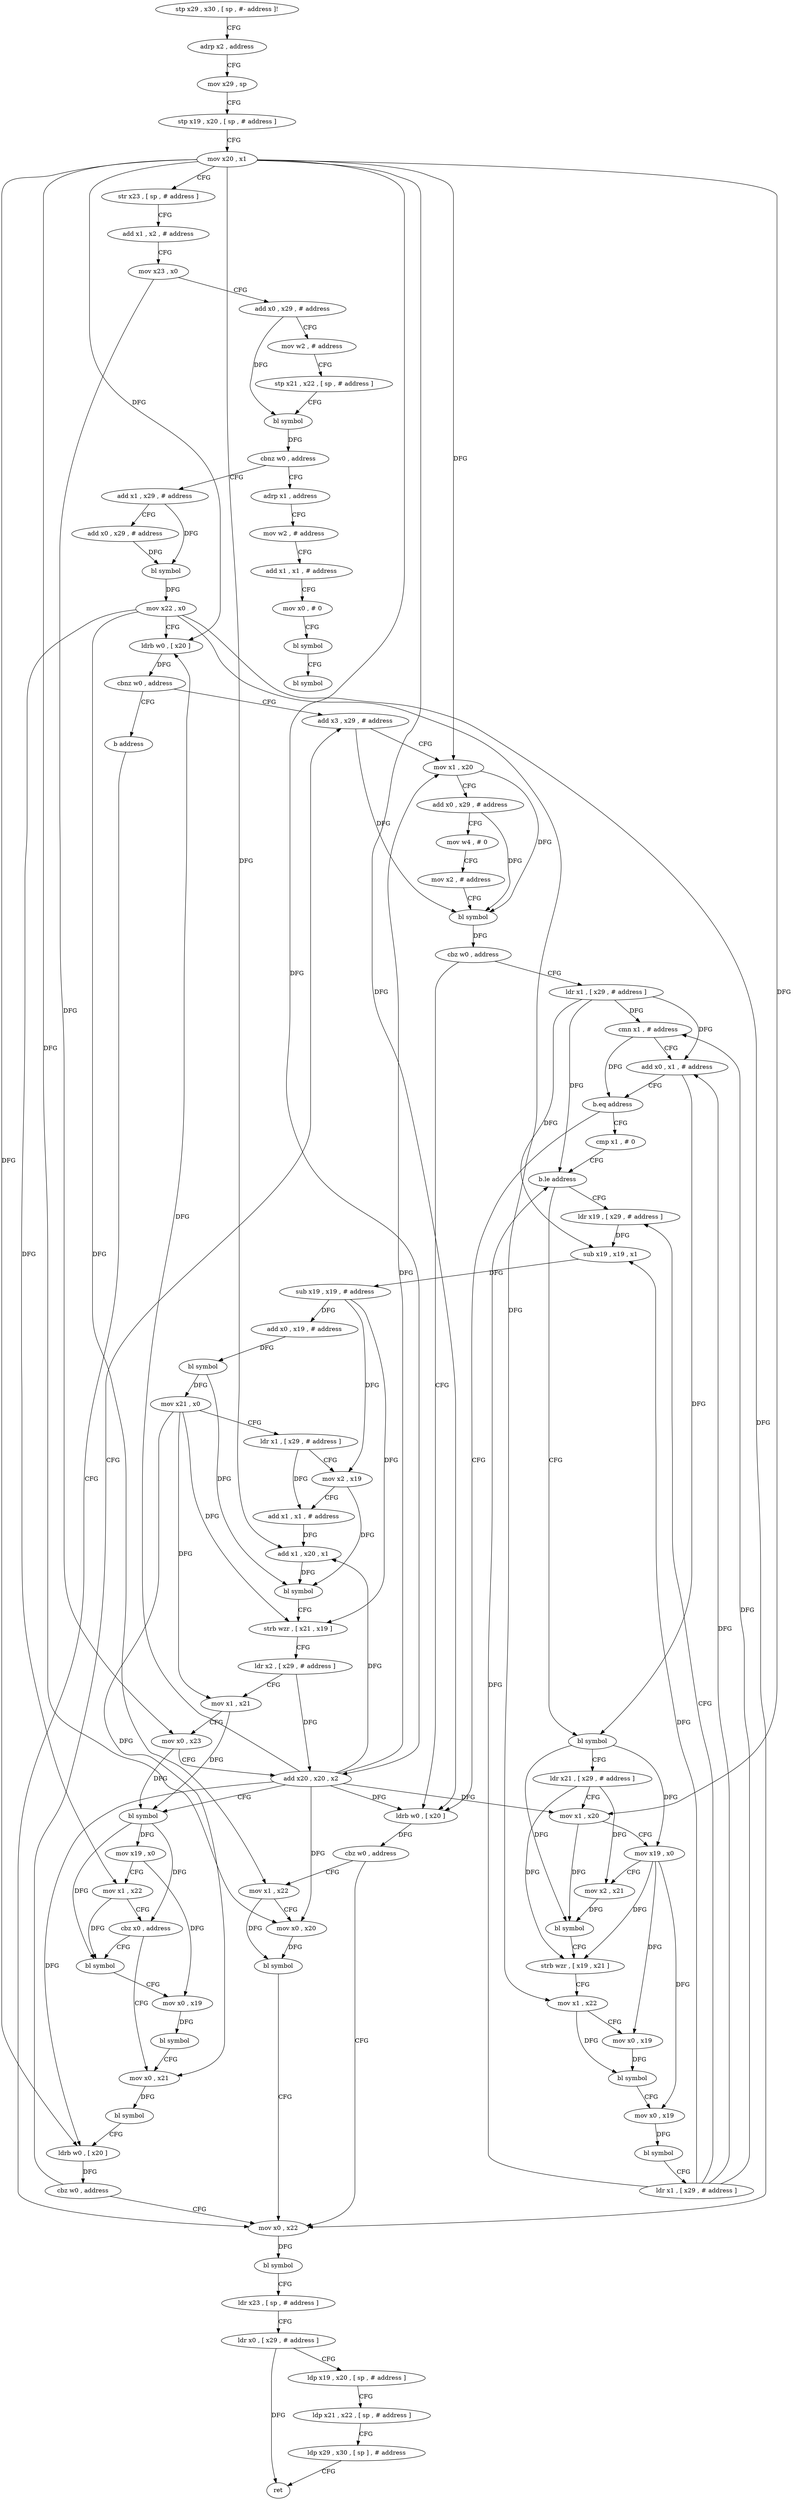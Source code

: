digraph "func" {
"4217184" [label = "stp x29 , x30 , [ sp , #- address ]!" ]
"4217188" [label = "adrp x2 , address" ]
"4217192" [label = "mov x29 , sp" ]
"4217196" [label = "stp x19 , x20 , [ sp , # address ]" ]
"4217200" [label = "mov x20 , x1" ]
"4217204" [label = "str x23 , [ sp , # address ]" ]
"4217208" [label = "add x1 , x2 , # address" ]
"4217212" [label = "mov x23 , x0" ]
"4217216" [label = "add x0 , x29 , # address" ]
"4217220" [label = "mov w2 , # address" ]
"4217224" [label = "stp x21 , x22 , [ sp , # address ]" ]
"4217228" [label = "bl symbol" ]
"4217232" [label = "cbnz w0 , address" ]
"4217528" [label = "adrp x1 , address" ]
"4217236" [label = "add x1 , x29 , # address" ]
"4217532" [label = "mov w2 , # address" ]
"4217536" [label = "add x1 , x1 , # address" ]
"4217540" [label = "mov x0 , # 0" ]
"4217544" [label = "bl symbol" ]
"4217548" [label = "bl symbol" ]
"4217240" [label = "add x0 , x29 , # address" ]
"4217244" [label = "bl symbol" ]
"4217248" [label = "mov x22 , x0" ]
"4217252" [label = "ldrb w0 , [ x20 ]" ]
"4217256" [label = "cbnz w0 , address" ]
"4217448" [label = "add x3 , x29 , # address" ]
"4217260" [label = "b address" ]
"4217452" [label = "mov x1 , x20" ]
"4217456" [label = "add x0 , x29 , # address" ]
"4217460" [label = "mov w4 , # 0" ]
"4217464" [label = "mov x2 , # address" ]
"4217468" [label = "bl symbol" ]
"4217472" [label = "cbz w0 , address" ]
"4217264" [label = "ldr x1 , [ x29 , # address ]" ]
"4217476" [label = "ldrb w0 , [ x20 ]" ]
"4217496" [label = "mov x0 , x22" ]
"4217268" [label = "cmn x1 , # address" ]
"4217272" [label = "add x0 , x1 , # address" ]
"4217276" [label = "b.eq address" ]
"4217280" [label = "cmp x1 , # 0" ]
"4217480" [label = "cbz w0 , address" ]
"4217484" [label = "mov x1 , x22" ]
"4217500" [label = "bl symbol" ]
"4217504" [label = "ldr x23 , [ sp , # address ]" ]
"4217508" [label = "ldr x0 , [ x29 , # address ]" ]
"4217512" [label = "ldp x19 , x20 , [ sp , # address ]" ]
"4217516" [label = "ldp x21 , x22 , [ sp , # address ]" ]
"4217520" [label = "ldp x29 , x30 , [ sp ] , # address" ]
"4217524" [label = "ret" ]
"4217284" [label = "b.le address" ]
"4217340" [label = "ldr x19 , [ x29 , # address ]" ]
"4217288" [label = "bl symbol" ]
"4217488" [label = "mov x0 , x20" ]
"4217492" [label = "bl symbol" ]
"4217344" [label = "sub x19 , x19 , x1" ]
"4217348" [label = "sub x19 , x19 , # address" ]
"4217352" [label = "add x0 , x19 , # address" ]
"4217356" [label = "bl symbol" ]
"4217360" [label = "mov x21 , x0" ]
"4217364" [label = "ldr x1 , [ x29 , # address ]" ]
"4217368" [label = "mov x2 , x19" ]
"4217372" [label = "add x1 , x1 , # address" ]
"4217376" [label = "add x1 , x20 , x1" ]
"4217380" [label = "bl symbol" ]
"4217384" [label = "strb wzr , [ x21 , x19 ]" ]
"4217388" [label = "ldr x2 , [ x29 , # address ]" ]
"4217392" [label = "mov x1 , x21" ]
"4217396" [label = "mov x0 , x23" ]
"4217400" [label = "add x20 , x20 , x2" ]
"4217404" [label = "bl symbol" ]
"4217408" [label = "mov x19 , x0" ]
"4217412" [label = "mov x1 , x22" ]
"4217416" [label = "cbz x0 , address" ]
"4217432" [label = "mov x0 , x21" ]
"4217420" [label = "bl symbol" ]
"4217292" [label = "ldr x21 , [ x29 , # address ]" ]
"4217296" [label = "mov x1 , x20" ]
"4217300" [label = "mov x19 , x0" ]
"4217304" [label = "mov x2 , x21" ]
"4217308" [label = "bl symbol" ]
"4217312" [label = "strb wzr , [ x19 , x21 ]" ]
"4217316" [label = "mov x1 , x22" ]
"4217320" [label = "mov x0 , x19" ]
"4217324" [label = "bl symbol" ]
"4217328" [label = "mov x0 , x19" ]
"4217332" [label = "bl symbol" ]
"4217336" [label = "ldr x1 , [ x29 , # address ]" ]
"4217436" [label = "bl symbol" ]
"4217440" [label = "ldrb w0 , [ x20 ]" ]
"4217444" [label = "cbz w0 , address" ]
"4217424" [label = "mov x0 , x19" ]
"4217428" [label = "bl symbol" ]
"4217184" -> "4217188" [ label = "CFG" ]
"4217188" -> "4217192" [ label = "CFG" ]
"4217192" -> "4217196" [ label = "CFG" ]
"4217196" -> "4217200" [ label = "CFG" ]
"4217200" -> "4217204" [ label = "CFG" ]
"4217200" -> "4217252" [ label = "DFG" ]
"4217200" -> "4217452" [ label = "DFG" ]
"4217200" -> "4217476" [ label = "DFG" ]
"4217200" -> "4217488" [ label = "DFG" ]
"4217200" -> "4217376" [ label = "DFG" ]
"4217200" -> "4217400" [ label = "DFG" ]
"4217200" -> "4217296" [ label = "DFG" ]
"4217200" -> "4217440" [ label = "DFG" ]
"4217204" -> "4217208" [ label = "CFG" ]
"4217208" -> "4217212" [ label = "CFG" ]
"4217212" -> "4217216" [ label = "CFG" ]
"4217212" -> "4217396" [ label = "DFG" ]
"4217216" -> "4217220" [ label = "CFG" ]
"4217216" -> "4217228" [ label = "DFG" ]
"4217220" -> "4217224" [ label = "CFG" ]
"4217224" -> "4217228" [ label = "CFG" ]
"4217228" -> "4217232" [ label = "DFG" ]
"4217232" -> "4217528" [ label = "CFG" ]
"4217232" -> "4217236" [ label = "CFG" ]
"4217528" -> "4217532" [ label = "CFG" ]
"4217236" -> "4217240" [ label = "CFG" ]
"4217236" -> "4217244" [ label = "DFG" ]
"4217532" -> "4217536" [ label = "CFG" ]
"4217536" -> "4217540" [ label = "CFG" ]
"4217540" -> "4217544" [ label = "CFG" ]
"4217544" -> "4217548" [ label = "CFG" ]
"4217240" -> "4217244" [ label = "DFG" ]
"4217244" -> "4217248" [ label = "DFG" ]
"4217248" -> "4217252" [ label = "CFG" ]
"4217248" -> "4217496" [ label = "DFG" ]
"4217248" -> "4217484" [ label = "DFG" ]
"4217248" -> "4217412" [ label = "DFG" ]
"4217248" -> "4217316" [ label = "DFG" ]
"4217252" -> "4217256" [ label = "DFG" ]
"4217256" -> "4217448" [ label = "CFG" ]
"4217256" -> "4217260" [ label = "CFG" ]
"4217448" -> "4217452" [ label = "CFG" ]
"4217448" -> "4217468" [ label = "DFG" ]
"4217260" -> "4217496" [ label = "CFG" ]
"4217452" -> "4217456" [ label = "CFG" ]
"4217452" -> "4217468" [ label = "DFG" ]
"4217456" -> "4217460" [ label = "CFG" ]
"4217456" -> "4217468" [ label = "DFG" ]
"4217460" -> "4217464" [ label = "CFG" ]
"4217464" -> "4217468" [ label = "CFG" ]
"4217468" -> "4217472" [ label = "DFG" ]
"4217472" -> "4217264" [ label = "CFG" ]
"4217472" -> "4217476" [ label = "CFG" ]
"4217264" -> "4217268" [ label = "DFG" ]
"4217264" -> "4217272" [ label = "DFG" ]
"4217264" -> "4217284" [ label = "DFG" ]
"4217264" -> "4217344" [ label = "DFG" ]
"4217476" -> "4217480" [ label = "DFG" ]
"4217496" -> "4217500" [ label = "DFG" ]
"4217268" -> "4217272" [ label = "CFG" ]
"4217268" -> "4217276" [ label = "DFG" ]
"4217272" -> "4217276" [ label = "CFG" ]
"4217272" -> "4217288" [ label = "DFG" ]
"4217276" -> "4217476" [ label = "CFG" ]
"4217276" -> "4217280" [ label = "CFG" ]
"4217280" -> "4217284" [ label = "CFG" ]
"4217480" -> "4217496" [ label = "CFG" ]
"4217480" -> "4217484" [ label = "CFG" ]
"4217484" -> "4217488" [ label = "CFG" ]
"4217484" -> "4217492" [ label = "DFG" ]
"4217500" -> "4217504" [ label = "CFG" ]
"4217504" -> "4217508" [ label = "CFG" ]
"4217508" -> "4217512" [ label = "CFG" ]
"4217508" -> "4217524" [ label = "DFG" ]
"4217512" -> "4217516" [ label = "CFG" ]
"4217516" -> "4217520" [ label = "CFG" ]
"4217520" -> "4217524" [ label = "CFG" ]
"4217284" -> "4217340" [ label = "CFG" ]
"4217284" -> "4217288" [ label = "CFG" ]
"4217340" -> "4217344" [ label = "DFG" ]
"4217288" -> "4217292" [ label = "CFG" ]
"4217288" -> "4217300" [ label = "DFG" ]
"4217288" -> "4217308" [ label = "DFG" ]
"4217488" -> "4217492" [ label = "DFG" ]
"4217492" -> "4217496" [ label = "CFG" ]
"4217344" -> "4217348" [ label = "DFG" ]
"4217348" -> "4217352" [ label = "DFG" ]
"4217348" -> "4217368" [ label = "DFG" ]
"4217348" -> "4217384" [ label = "DFG" ]
"4217352" -> "4217356" [ label = "DFG" ]
"4217356" -> "4217360" [ label = "DFG" ]
"4217356" -> "4217380" [ label = "DFG" ]
"4217360" -> "4217364" [ label = "CFG" ]
"4217360" -> "4217384" [ label = "DFG" ]
"4217360" -> "4217392" [ label = "DFG" ]
"4217360" -> "4217432" [ label = "DFG" ]
"4217364" -> "4217368" [ label = "CFG" ]
"4217364" -> "4217372" [ label = "DFG" ]
"4217368" -> "4217372" [ label = "CFG" ]
"4217368" -> "4217380" [ label = "DFG" ]
"4217372" -> "4217376" [ label = "DFG" ]
"4217376" -> "4217380" [ label = "DFG" ]
"4217380" -> "4217384" [ label = "CFG" ]
"4217384" -> "4217388" [ label = "CFG" ]
"4217388" -> "4217392" [ label = "CFG" ]
"4217388" -> "4217400" [ label = "DFG" ]
"4217392" -> "4217396" [ label = "CFG" ]
"4217392" -> "4217404" [ label = "DFG" ]
"4217396" -> "4217400" [ label = "CFG" ]
"4217396" -> "4217404" [ label = "DFG" ]
"4217400" -> "4217404" [ label = "CFG" ]
"4217400" -> "4217252" [ label = "DFG" ]
"4217400" -> "4217452" [ label = "DFG" ]
"4217400" -> "4217476" [ label = "DFG" ]
"4217400" -> "4217488" [ label = "DFG" ]
"4217400" -> "4217376" [ label = "DFG" ]
"4217400" -> "4217296" [ label = "DFG" ]
"4217400" -> "4217440" [ label = "DFG" ]
"4217404" -> "4217408" [ label = "DFG" ]
"4217404" -> "4217416" [ label = "DFG" ]
"4217404" -> "4217420" [ label = "DFG" ]
"4217408" -> "4217412" [ label = "CFG" ]
"4217408" -> "4217424" [ label = "DFG" ]
"4217412" -> "4217416" [ label = "CFG" ]
"4217412" -> "4217420" [ label = "DFG" ]
"4217416" -> "4217432" [ label = "CFG" ]
"4217416" -> "4217420" [ label = "CFG" ]
"4217432" -> "4217436" [ label = "DFG" ]
"4217420" -> "4217424" [ label = "CFG" ]
"4217292" -> "4217296" [ label = "CFG" ]
"4217292" -> "4217304" [ label = "DFG" ]
"4217292" -> "4217312" [ label = "DFG" ]
"4217296" -> "4217300" [ label = "CFG" ]
"4217296" -> "4217308" [ label = "DFG" ]
"4217300" -> "4217304" [ label = "CFG" ]
"4217300" -> "4217312" [ label = "DFG" ]
"4217300" -> "4217320" [ label = "DFG" ]
"4217300" -> "4217328" [ label = "DFG" ]
"4217304" -> "4217308" [ label = "DFG" ]
"4217308" -> "4217312" [ label = "CFG" ]
"4217312" -> "4217316" [ label = "CFG" ]
"4217316" -> "4217320" [ label = "CFG" ]
"4217316" -> "4217324" [ label = "DFG" ]
"4217320" -> "4217324" [ label = "DFG" ]
"4217324" -> "4217328" [ label = "CFG" ]
"4217328" -> "4217332" [ label = "DFG" ]
"4217332" -> "4217336" [ label = "CFG" ]
"4217336" -> "4217340" [ label = "CFG" ]
"4217336" -> "4217268" [ label = "DFG" ]
"4217336" -> "4217272" [ label = "DFG" ]
"4217336" -> "4217284" [ label = "DFG" ]
"4217336" -> "4217344" [ label = "DFG" ]
"4217436" -> "4217440" [ label = "CFG" ]
"4217440" -> "4217444" [ label = "DFG" ]
"4217444" -> "4217496" [ label = "CFG" ]
"4217444" -> "4217448" [ label = "CFG" ]
"4217424" -> "4217428" [ label = "DFG" ]
"4217428" -> "4217432" [ label = "CFG" ]
}
